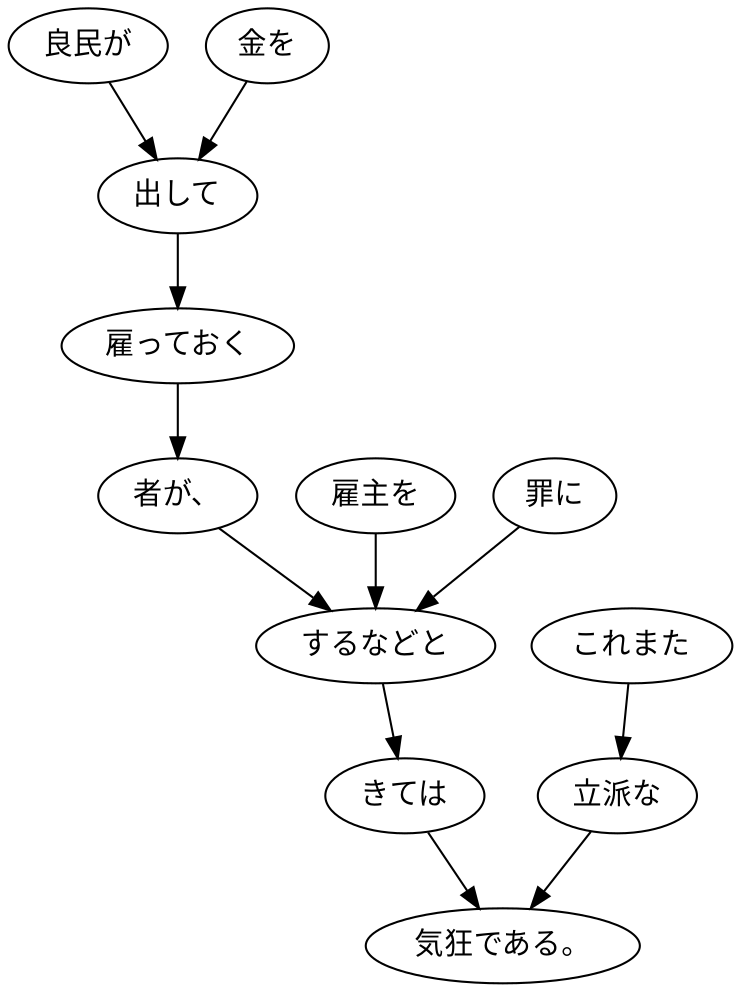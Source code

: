 digraph graph6568 {
	node0 [label="良民が"];
	node1 [label="金を"];
	node2 [label="出して"];
	node3 [label="雇っておく"];
	node4 [label="者が、"];
	node5 [label="雇主を"];
	node6 [label="罪に"];
	node7 [label="するなどと"];
	node8 [label="きては"];
	node9 [label="これまた"];
	node10 [label="立派な"];
	node11 [label="気狂である。"];
	node0 -> node2;
	node1 -> node2;
	node2 -> node3;
	node3 -> node4;
	node4 -> node7;
	node5 -> node7;
	node6 -> node7;
	node7 -> node8;
	node8 -> node11;
	node9 -> node10;
	node10 -> node11;
}
